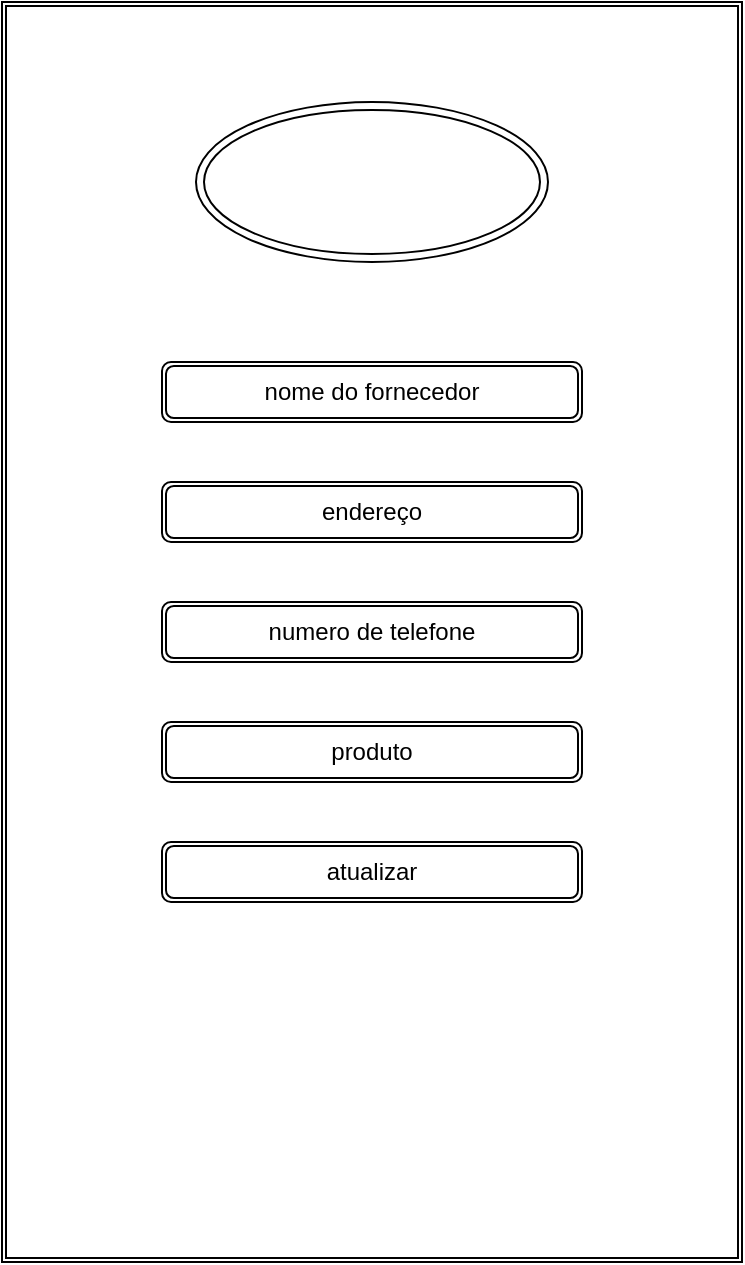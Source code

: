 <mxfile version="24.4.9" type="device">
  <diagram name="Página-1" id="sULU3iYHnRQg7r0w8pIC">
    <mxGraphModel dx="1434" dy="1941" grid="1" gridSize="10" guides="1" tooltips="1" connect="1" arrows="1" fold="1" page="1" pageScale="1" pageWidth="827" pageHeight="1169" math="0" shadow="0">
      <root>
        <mxCell id="0" />
        <mxCell id="1" parent="0" />
        <mxCell id="DESoHfq3_l1B5G4YQXHP-2" value="" style="shape=ext;double=1;rounded=0;whiteSpace=wrap;html=1;" vertex="1" parent="1">
          <mxGeometry x="229" y="-410" width="370" height="630" as="geometry" />
        </mxCell>
        <mxCell id="DESoHfq3_l1B5G4YQXHP-3" value="nome do fornecedor" style="shape=ext;double=1;rounded=1;whiteSpace=wrap;html=1;" vertex="1" parent="1">
          <mxGeometry x="309" y="-230" width="210" height="30" as="geometry" />
        </mxCell>
        <mxCell id="DESoHfq3_l1B5G4YQXHP-4" value="endereço" style="shape=ext;double=1;rounded=1;whiteSpace=wrap;html=1;" vertex="1" parent="1">
          <mxGeometry x="309" y="-170" width="210" height="30" as="geometry" />
        </mxCell>
        <mxCell id="DESoHfq3_l1B5G4YQXHP-5" value="produto" style="shape=ext;double=1;rounded=1;whiteSpace=wrap;html=1;" vertex="1" parent="1">
          <mxGeometry x="309" y="-50" width="210" height="30" as="geometry" />
        </mxCell>
        <mxCell id="DESoHfq3_l1B5G4YQXHP-7" value="numero de telefone" style="shape=ext;double=1;rounded=1;whiteSpace=wrap;html=1;" vertex="1" parent="1">
          <mxGeometry x="309" y="-110" width="210" height="30" as="geometry" />
        </mxCell>
        <mxCell id="DESoHfq3_l1B5G4YQXHP-8" value="atualizar" style="shape=ext;double=1;rounded=1;whiteSpace=wrap;html=1;" vertex="1" parent="1">
          <mxGeometry x="309" y="10" width="210" height="30" as="geometry" />
        </mxCell>
        <mxCell id="DESoHfq3_l1B5G4YQXHP-10" value="" style="ellipse;shape=doubleEllipse;whiteSpace=wrap;html=1;" vertex="1" parent="1">
          <mxGeometry x="326" y="-360" width="176" height="80" as="geometry" />
        </mxCell>
      </root>
    </mxGraphModel>
  </diagram>
</mxfile>
